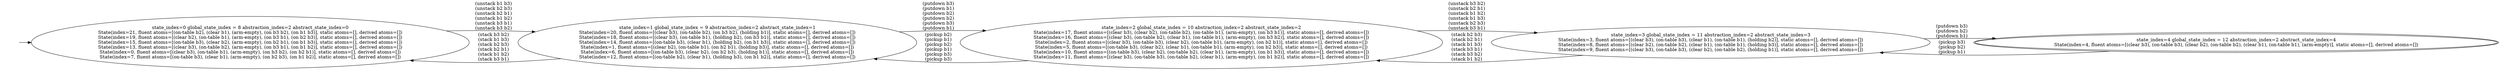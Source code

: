 digraph {
rankdir="LR"
s0[label="state_index=0 global_state_index = 8 abstraction_index=2 abstract_state_index=0
State(index=21, fluent atoms=[(on-table b2), (clear b1), (arm-empty), (on b3 b2), (on b1 b3)], static atoms=[], derived atoms=[])
State(index=19, fluent atoms=[(clear b2), (on-table b1), (arm-empty), (on b3 b1), (on b2 b3)], static atoms=[], derived atoms=[])
State(index=15, fluent atoms=[(on-table b3), (clear b2), (arm-empty), (on b2 b1), (on b1 b3)], static atoms=[], derived atoms=[])
State(index=13, fluent atoms=[(clear b3), (on-table b2), (arm-empty), (on b3 b1), (on b1 b2)], static atoms=[], derived atoms=[])
State(index=0, fluent atoms=[(clear b3), (on-table b1), (arm-empty), (on b3 b2), (on b2 b1)], static atoms=[], derived atoms=[])
State(index=7, fluent atoms=[(on-table b3), (clear b1), (arm-empty), (on b2 b3), (on b1 b2)], static atoms=[], derived atoms=[])
"]
s1[label="state_index=1 global_state_index = 9 abstraction_index=2 abstract_state_index=1
State(index=20, fluent atoms=[(clear b3), (on-table b2), (on b3 b2), (holding b1)], static atoms=[], derived atoms=[])
State(index=18, fluent atoms=[(clear b3), (on-table b1), (holding b2), (on b3 b1)], static atoms=[], derived atoms=[])
State(index=14, fluent atoms=[(on-table b3), (clear b1), (holding b2), (on b1 b3)], static atoms=[], derived atoms=[])
State(index=1, fluent atoms=[(clear b2), (on-table b1), (on b2 b1), (holding b3)], static atoms=[], derived atoms=[])
State(index=6, fluent atoms=[(on-table b3), (clear b2), (on b2 b3), (holding b1)], static atoms=[], derived atoms=[])
State(index=12, fluent atoms=[(on-table b2), (clear b1), (holding b3), (on b1 b2)], static atoms=[], derived atoms=[])
"]
s2[label="state_index=2 global_state_index = 10 abstraction_index=2 abstract_state_index=2
State(index=17, fluent atoms=[(clear b3), (clear b2), (on-table b2), (on-table b1), (arm-empty), (on b3 b1)], static atoms=[], derived atoms=[])
State(index=16, fluent atoms=[(clear b3), (on-table b2), (clear b1), (on-table b1), (arm-empty), (on b3 b2)], static atoms=[], derived atoms=[])
State(index=2, fluent atoms=[(clear b3), (on-table b3), (clear b2), (on-table b1), (arm-empty), (on b2 b1)], static atoms=[], derived atoms=[])
State(index=5, fluent atoms=[(on-table b3), (clear b2), (clear b1), (on-table b1), (arm-empty), (on b2 b3)], static atoms=[], derived atoms=[])
State(index=10, fluent atoms=[(on-table b3), (clear b2), (on-table b2), (clear b1), (arm-empty), (on b1 b3)], static atoms=[], derived atoms=[])
State(index=11, fluent atoms=[(clear b3), (on-table b3), (on-table b2), (clear b1), (arm-empty), (on b1 b2)], static atoms=[], derived atoms=[])
"]
s3[label="state_index=3 global_state_index = 11 abstraction_index=2 abstract_state_index=3
State(index=3, fluent atoms=[(clear b3), (on-table b3), (clear b1), (on-table b1), (holding b2)], static atoms=[], derived atoms=[])
State(index=8, fluent atoms=[(clear b2), (on-table b2), (clear b1), (on-table b1), (holding b3)], static atoms=[], derived atoms=[])
State(index=9, fluent atoms=[(clear b3), (on-table b3), (clear b2), (on-table b2), (holding b1)], static atoms=[], derived atoms=[])
"]
s4[peripheries=2,label="state_index=4 global_state_index = 12 abstraction_index=2 abstract_state_index=4
State(index=4, fluent atoms=[(clear b3), (on-table b3), (clear b2), (on-table b2), (clear b1), (on-table b1), (arm-empty)], static atoms=[], derived atoms=[])
"]
Dangling [ label = "", style = invis ]
{ rank = same; Dangling }
Dangling -> s0
{ rank = same; s0}
{ rank = same; s1}
{ rank = same; s2}
{ rank = same; s3}
{ rank = same; s4}
s0->s1 [label="(unstack b1 b3)
(unstack b2 b3)
(unstack b2 b1)
(unstack b1 b2)
(unstack b3 b1)
(unstack b3 b2)
"]
s1->s0 [label="(stack b3 b2)
(stack b1 b3)
(stack b2 b3)
(stack b2 b1)
(stack b1 b2)
(stack b3 b1)
"]
s1->s2 [label="(putdown b3)
(putdown b1)
(putdown b2)
(putdown b2)
(putdown b3)
(putdown b1)
"]
s2->s1 [label="(pickup b2)
(pickup b1)
(pickup b2)
(pickup b1)
(pickup b3)
(pickup b3)
"]
s2->s3 [label="(unstack b3 b2)
(unstack b2 b1)
(unstack b1 b2)
(unstack b1 b3)
(unstack b2 b3)
(unstack b3 b1)
"]
s3->s2 [label="(stack b2 b3)
(stack b2 b1)
(stack b1 b3)
(stack b3 b1)
(stack b3 b2)
(stack b1 b2)
"]
s3->s4 [label="(putdown b3)
(putdown b2)
(putdown b1)
"]
s4->s3 [label="(pickup b3)
(pickup b2)
(pickup b1)
"]
}
